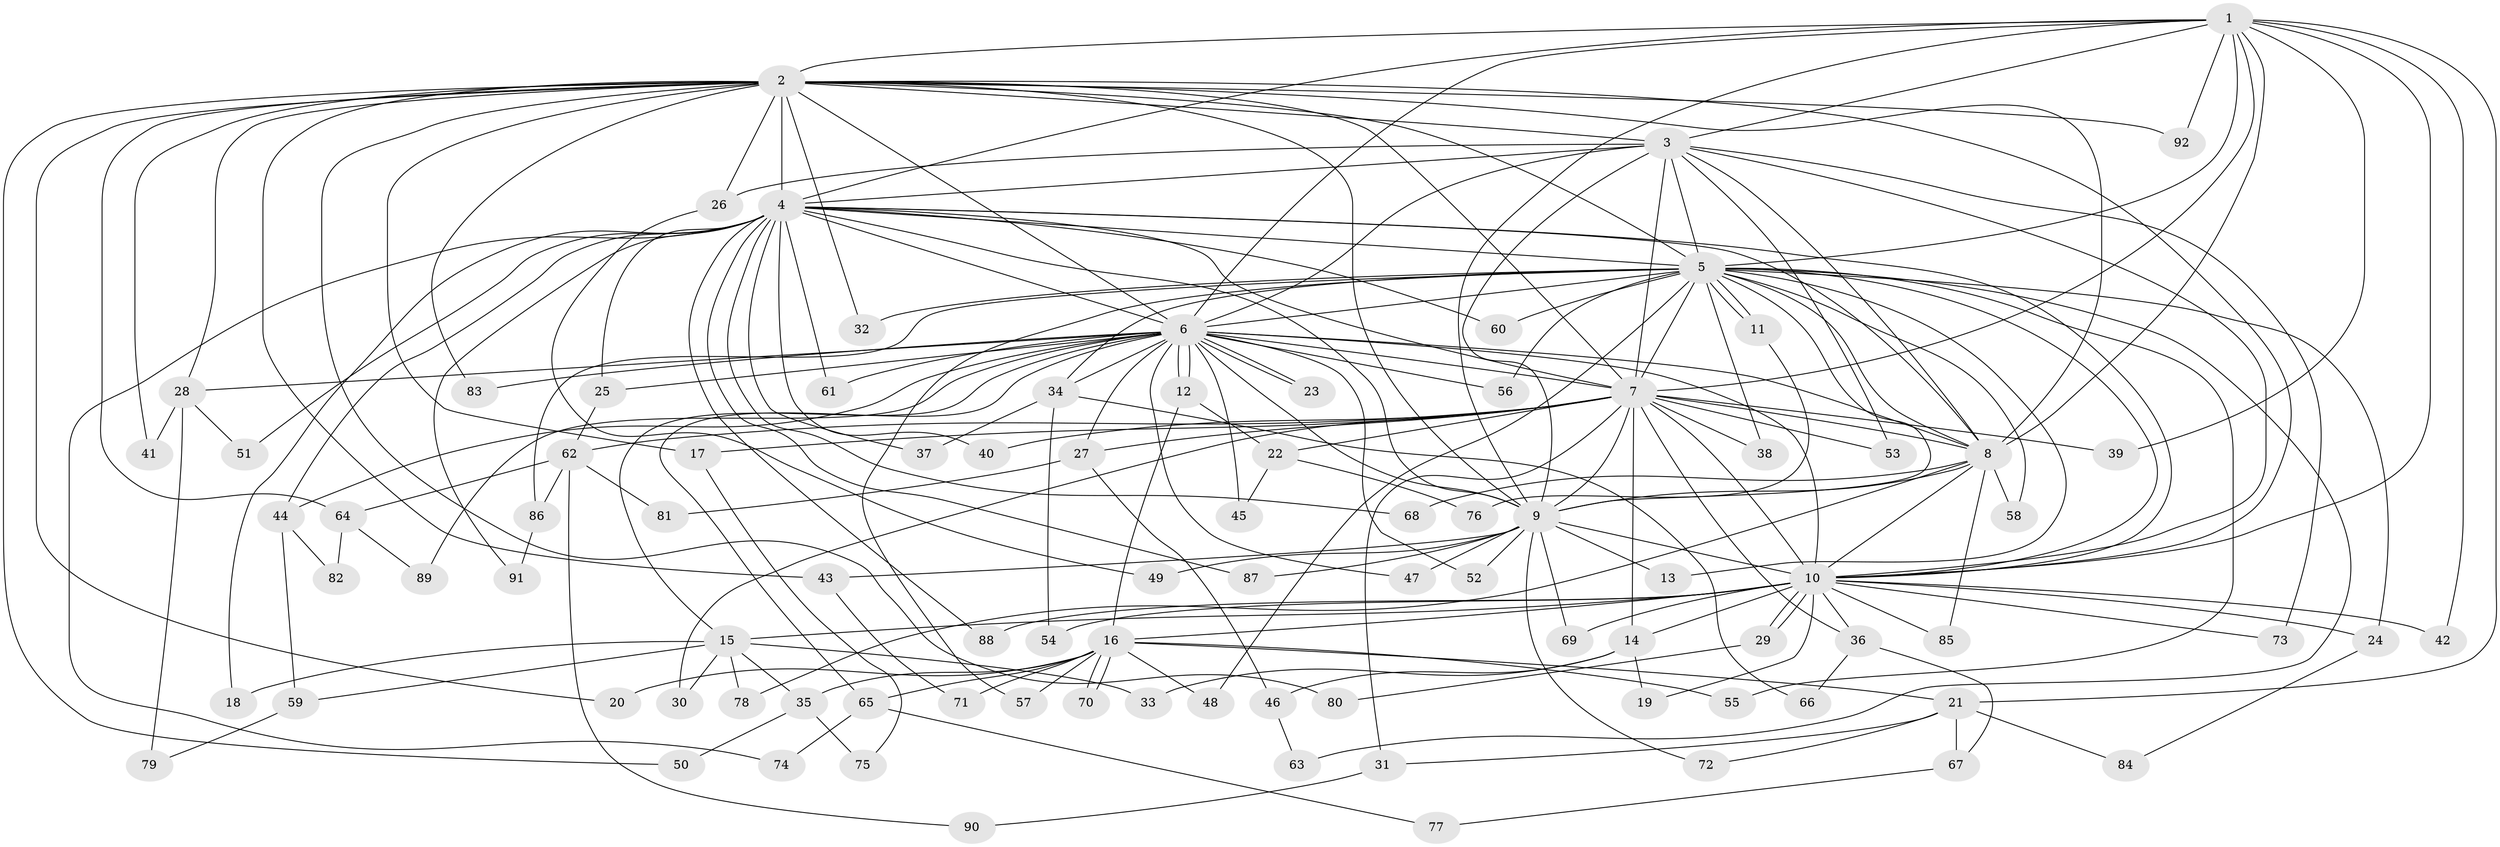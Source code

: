 // coarse degree distribution, {10: 0.015625, 36: 0.015625, 22: 0.015625, 2: 0.578125, 3: 0.203125, 4: 0.03125, 6: 0.03125, 1: 0.078125, 13: 0.015625, 11: 0.015625}
// Generated by graph-tools (version 1.1) at 2025/49/03/04/25 21:49:42]
// undirected, 92 vertices, 209 edges
graph export_dot {
graph [start="1"]
  node [color=gray90,style=filled];
  1;
  2;
  3;
  4;
  5;
  6;
  7;
  8;
  9;
  10;
  11;
  12;
  13;
  14;
  15;
  16;
  17;
  18;
  19;
  20;
  21;
  22;
  23;
  24;
  25;
  26;
  27;
  28;
  29;
  30;
  31;
  32;
  33;
  34;
  35;
  36;
  37;
  38;
  39;
  40;
  41;
  42;
  43;
  44;
  45;
  46;
  47;
  48;
  49;
  50;
  51;
  52;
  53;
  54;
  55;
  56;
  57;
  58;
  59;
  60;
  61;
  62;
  63;
  64;
  65;
  66;
  67;
  68;
  69;
  70;
  71;
  72;
  73;
  74;
  75;
  76;
  77;
  78;
  79;
  80;
  81;
  82;
  83;
  84;
  85;
  86;
  87;
  88;
  89;
  90;
  91;
  92;
  1 -- 2;
  1 -- 3;
  1 -- 4;
  1 -- 5;
  1 -- 6;
  1 -- 7;
  1 -- 8;
  1 -- 9;
  1 -- 10;
  1 -- 21;
  1 -- 39;
  1 -- 42;
  1 -- 92;
  2 -- 3;
  2 -- 4;
  2 -- 5;
  2 -- 6;
  2 -- 7;
  2 -- 8;
  2 -- 9;
  2 -- 10;
  2 -- 17;
  2 -- 20;
  2 -- 26;
  2 -- 28;
  2 -- 32;
  2 -- 41;
  2 -- 43;
  2 -- 50;
  2 -- 64;
  2 -- 80;
  2 -- 83;
  2 -- 92;
  3 -- 4;
  3 -- 5;
  3 -- 6;
  3 -- 7;
  3 -- 8;
  3 -- 9;
  3 -- 10;
  3 -- 26;
  3 -- 53;
  3 -- 73;
  4 -- 5;
  4 -- 6;
  4 -- 7;
  4 -- 8;
  4 -- 9;
  4 -- 10;
  4 -- 18;
  4 -- 25;
  4 -- 37;
  4 -- 40;
  4 -- 44;
  4 -- 51;
  4 -- 60;
  4 -- 61;
  4 -- 68;
  4 -- 74;
  4 -- 87;
  4 -- 88;
  4 -- 91;
  5 -- 6;
  5 -- 7;
  5 -- 8;
  5 -- 9;
  5 -- 10;
  5 -- 11;
  5 -- 11;
  5 -- 13;
  5 -- 24;
  5 -- 32;
  5 -- 34;
  5 -- 38;
  5 -- 48;
  5 -- 55;
  5 -- 56;
  5 -- 57;
  5 -- 58;
  5 -- 60;
  5 -- 63;
  5 -- 86;
  6 -- 7;
  6 -- 8;
  6 -- 9;
  6 -- 10;
  6 -- 12;
  6 -- 12;
  6 -- 15;
  6 -- 23;
  6 -- 23;
  6 -- 25;
  6 -- 27;
  6 -- 28;
  6 -- 34;
  6 -- 44;
  6 -- 45;
  6 -- 47;
  6 -- 52;
  6 -- 56;
  6 -- 61;
  6 -- 65;
  6 -- 83;
  6 -- 89;
  7 -- 8;
  7 -- 9;
  7 -- 10;
  7 -- 14;
  7 -- 17;
  7 -- 22;
  7 -- 27;
  7 -- 30;
  7 -- 31;
  7 -- 36;
  7 -- 38;
  7 -- 39;
  7 -- 40;
  7 -- 53;
  7 -- 62;
  8 -- 9;
  8 -- 10;
  8 -- 58;
  8 -- 68;
  8 -- 78;
  8 -- 85;
  9 -- 10;
  9 -- 13;
  9 -- 43;
  9 -- 47;
  9 -- 49;
  9 -- 52;
  9 -- 69;
  9 -- 72;
  9 -- 87;
  10 -- 14;
  10 -- 15;
  10 -- 16;
  10 -- 19;
  10 -- 24;
  10 -- 29;
  10 -- 29;
  10 -- 36;
  10 -- 42;
  10 -- 54;
  10 -- 69;
  10 -- 73;
  10 -- 85;
  10 -- 88;
  11 -- 76;
  12 -- 16;
  12 -- 22;
  14 -- 19;
  14 -- 33;
  14 -- 46;
  15 -- 18;
  15 -- 30;
  15 -- 33;
  15 -- 35;
  15 -- 59;
  15 -- 78;
  16 -- 20;
  16 -- 21;
  16 -- 35;
  16 -- 48;
  16 -- 55;
  16 -- 57;
  16 -- 65;
  16 -- 70;
  16 -- 70;
  16 -- 71;
  17 -- 75;
  21 -- 31;
  21 -- 67;
  21 -- 72;
  21 -- 84;
  22 -- 45;
  22 -- 76;
  24 -- 84;
  25 -- 62;
  26 -- 49;
  27 -- 46;
  27 -- 81;
  28 -- 41;
  28 -- 51;
  28 -- 79;
  29 -- 80;
  31 -- 90;
  34 -- 37;
  34 -- 54;
  34 -- 66;
  35 -- 50;
  35 -- 75;
  36 -- 66;
  36 -- 67;
  43 -- 71;
  44 -- 59;
  44 -- 82;
  46 -- 63;
  59 -- 79;
  62 -- 64;
  62 -- 81;
  62 -- 86;
  62 -- 90;
  64 -- 82;
  64 -- 89;
  65 -- 74;
  65 -- 77;
  67 -- 77;
  86 -- 91;
}
